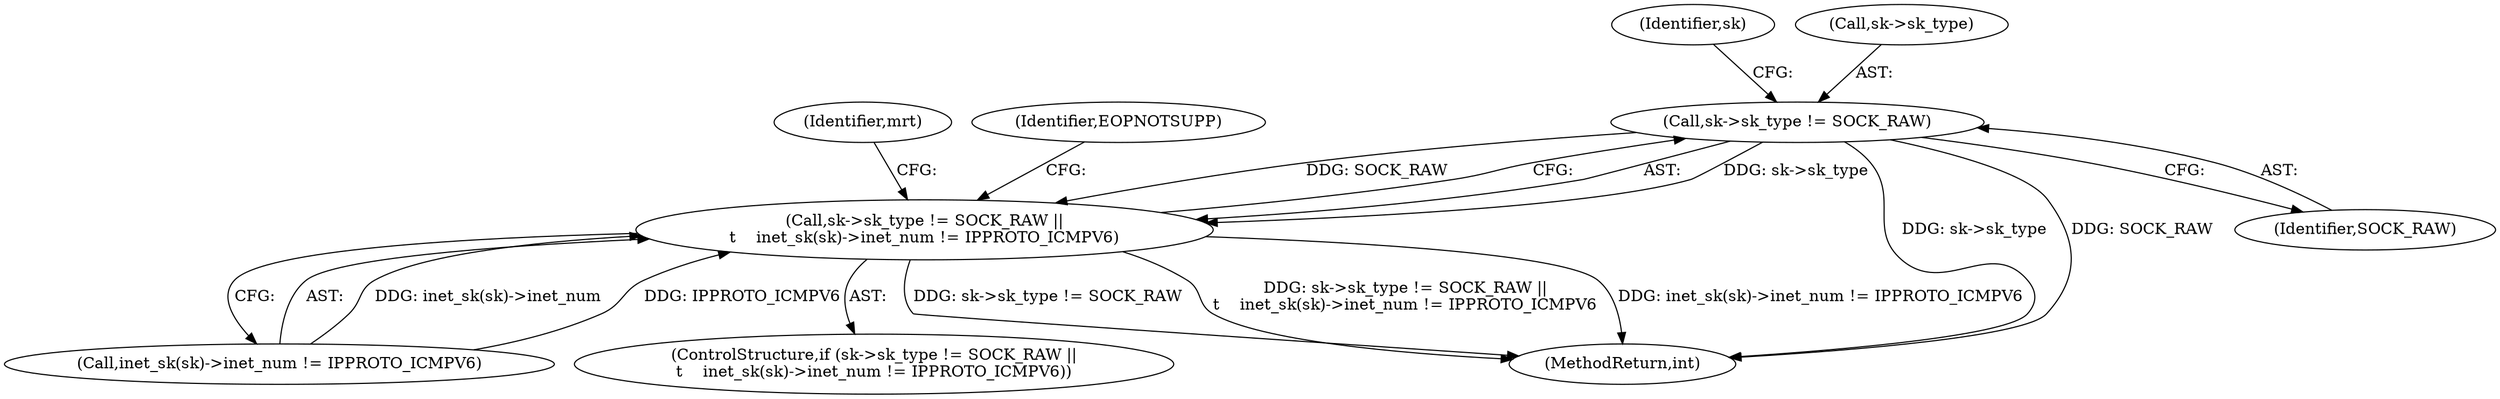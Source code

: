 digraph "0_linux_99253eb750fda6a644d5188fb26c43bad8d5a745@pointer" {
"1000116" [label="(Call,sk->sk_type != SOCK_RAW)"];
"1000115" [label="(Call,sk->sk_type != SOCK_RAW ||\n\t    inet_sk(sk)->inet_num != IPPROTO_ICMPV6)"];
"1000132" [label="(Identifier,mrt)"];
"1000124" [label="(Identifier,sk)"];
"1000201" [label="(MethodReturn,int)"];
"1000129" [label="(Identifier,EOPNOTSUPP)"];
"1000116" [label="(Call,sk->sk_type != SOCK_RAW)"];
"1000117" [label="(Call,sk->sk_type)"];
"1000120" [label="(Identifier,SOCK_RAW)"];
"1000121" [label="(Call,inet_sk(sk)->inet_num != IPPROTO_ICMPV6)"];
"1000115" [label="(Call,sk->sk_type != SOCK_RAW ||\n\t    inet_sk(sk)->inet_num != IPPROTO_ICMPV6)"];
"1000114" [label="(ControlStructure,if (sk->sk_type != SOCK_RAW ||\n\t    inet_sk(sk)->inet_num != IPPROTO_ICMPV6))"];
"1000116" -> "1000115"  [label="AST: "];
"1000116" -> "1000120"  [label="CFG: "];
"1000117" -> "1000116"  [label="AST: "];
"1000120" -> "1000116"  [label="AST: "];
"1000124" -> "1000116"  [label="CFG: "];
"1000115" -> "1000116"  [label="CFG: "];
"1000116" -> "1000201"  [label="DDG: sk->sk_type"];
"1000116" -> "1000201"  [label="DDG: SOCK_RAW"];
"1000116" -> "1000115"  [label="DDG: sk->sk_type"];
"1000116" -> "1000115"  [label="DDG: SOCK_RAW"];
"1000115" -> "1000114"  [label="AST: "];
"1000115" -> "1000121"  [label="CFG: "];
"1000121" -> "1000115"  [label="AST: "];
"1000129" -> "1000115"  [label="CFG: "];
"1000132" -> "1000115"  [label="CFG: "];
"1000115" -> "1000201"  [label="DDG: sk->sk_type != SOCK_RAW ||\n\t    inet_sk(sk)->inet_num != IPPROTO_ICMPV6"];
"1000115" -> "1000201"  [label="DDG: inet_sk(sk)->inet_num != IPPROTO_ICMPV6"];
"1000115" -> "1000201"  [label="DDG: sk->sk_type != SOCK_RAW"];
"1000121" -> "1000115"  [label="DDG: inet_sk(sk)->inet_num"];
"1000121" -> "1000115"  [label="DDG: IPPROTO_ICMPV6"];
}
